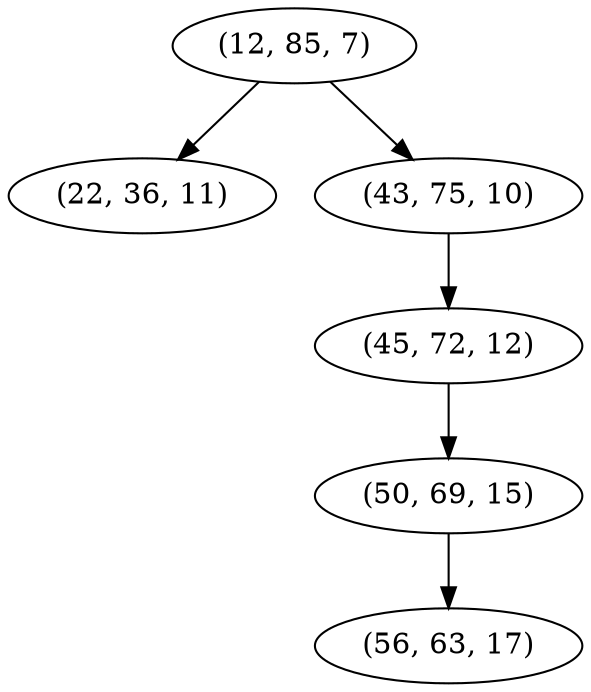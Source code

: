 digraph tree {
    "(12, 85, 7)";
    "(22, 36, 11)";
    "(43, 75, 10)";
    "(45, 72, 12)";
    "(50, 69, 15)";
    "(56, 63, 17)";
    "(12, 85, 7)" -> "(22, 36, 11)";
    "(12, 85, 7)" -> "(43, 75, 10)";
    "(43, 75, 10)" -> "(45, 72, 12)";
    "(45, 72, 12)" -> "(50, 69, 15)";
    "(50, 69, 15)" -> "(56, 63, 17)";
}
